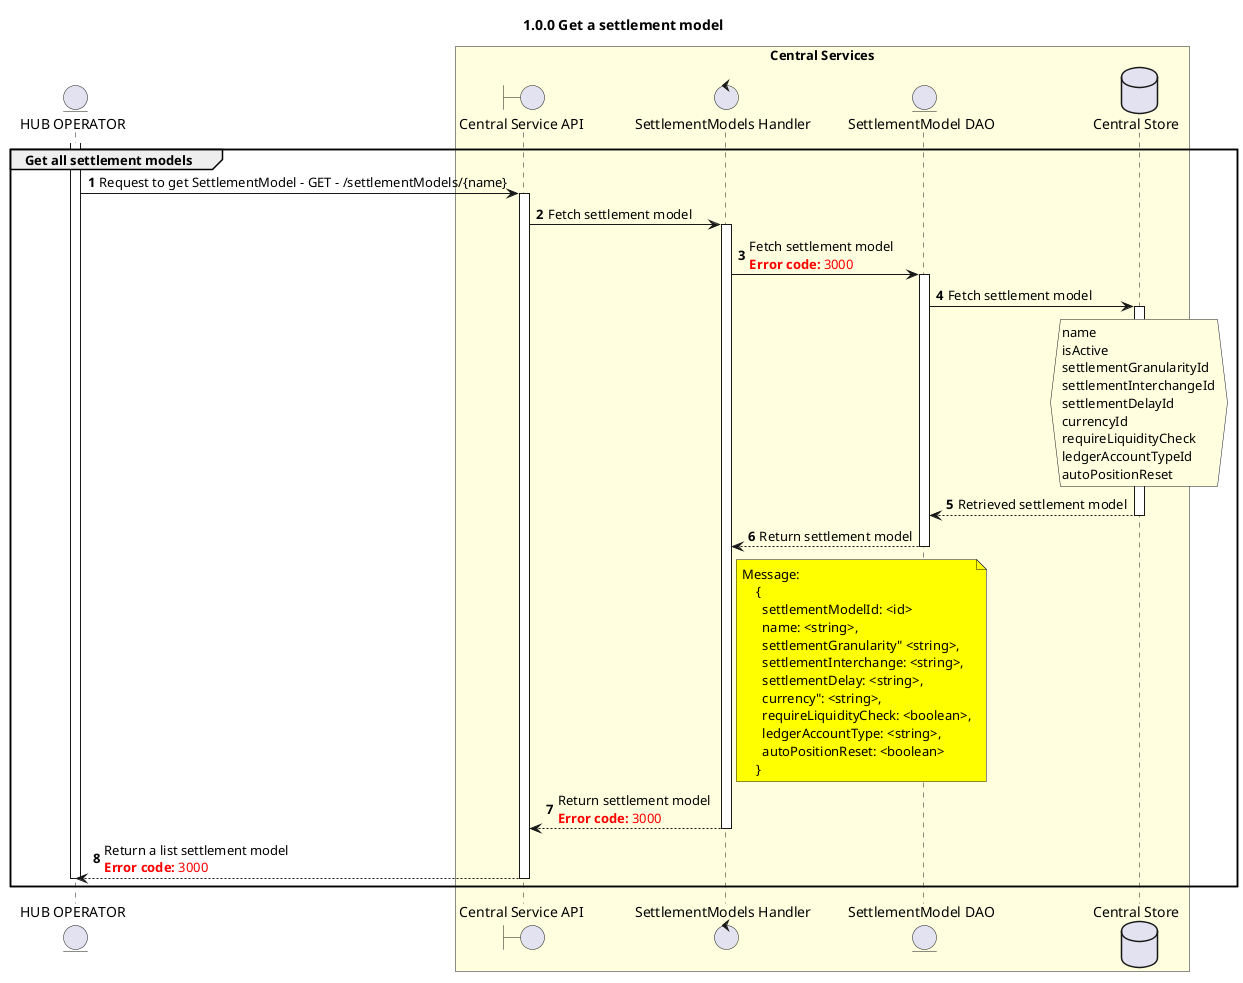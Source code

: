 /'*****
 License
 --------------
 Copyright © 2017 Bill & Melinda Gates Foundation
 The Mojaloop files are made available by the Bill & Melinda Gates Foundation under the Apache License, Version 2.0 (the "License") and you may not use these files except in compliance with the License. You may obtain a copy of the License at
 http://www.apache.org/licenses/LICENSE-2.0
 Unless required by applicable law or agreed to in writing, the Mojaloop files are distributed on an "AS IS" BASIS, WITHOUT WARRANTIES OR CONDITIONS OF ANY KIND, either express or implied. See the License for the specific language governing permissions and limitations under the License.
 Contributors
 --------------
 This is the official list of the Mojaloop project contributors for this file.
 Names of the original copyright holders (individuals or organizations)
 should be listed with a '*' in the first column. People who have
 contributed from an organization can be listed under the organization
 that actually holds the copyright for their contributions (see the
 Gates Foundation organization for an example). Those individuals should have
 their names indented and be marked with a '-'. Email address can be added
 optionally within square brackets <email>.
 * Gates Foundation
 - Name Surname <name.surname@gatesfoundation.com>

 * Lazola Lucas <lazola.lucas@modusbox.com>
 --------------
 ******'/

@startuml
' declate title
title 1.0.0 Get a settlement model

autonumber


' Actor Keys:
' boundary - APIs/Interfaces, etc
' collections - Kafka Topics
' control - Kafka Consumers
' entity - Database Access Objects
' database - Database Persistance Store

' declare actors
entity "HUB OPERATOR" as OPERATOR
boundary "Central Service API" as CSAPI
control "SettlementModels Handler" as SETTLEMENTMODELS_HANDLER
entity "Central Service API" as CSAPI
entity "SettlementModel DAO" as SETTLEMENTMODELS_DAO
database "Central Store" as DB

box "Central Services" #LightYellow
participant CSAPI
participant SETTLEMENTMODELS_HANDLER
participant SETTLEMENTMODELS_DAO
participant DB
end box

' start flow

activate OPERATOR
group Get all settlement models
    OPERATOR -> CSAPI: Request to get SettlementModel - GET - /settlementModels/{name}

    activate CSAPI
    CSAPI -> SETTLEMENTMODELS_HANDLER: Fetch settlement model
    activate SETTLEMENTMODELS_HANDLER
        SETTLEMENTMODELS_HANDLER ->SETTLEMENTMODELS_DAO: Fetch settlement model \n<color #FF0000><b>Error code:</b> 3000</color>
        activate SETTLEMENTMODELS_DAO
        SETTLEMENTMODELS_DAO ->DB: Fetch settlement model

        activate DB
        hnote over DB #lightyellow
                name
                isActive
                settlementGranularityId
                settlementInterchangeId
                settlementDelayId
                currencyId
                requireLiquidityCheck
                ledgerAccountTypeId
                autoPositionReset
        end note
        DB --> SETTLEMENTMODELS_DAO: Retrieved settlement model
        deactivate DB
        SETTLEMENTMODELS_DAO -->SETTLEMENTMODELS_HANDLER: Return settlement model
        deactivate SETTLEMENTMODELS_DAO
        note right of SETTLEMENTMODELS_HANDLER #yellow
                Message:
                    {
                      settlementModelId: <id>
                      name: <string>,
                      settlementGranularity" <string>,
                      settlementInterchange: <string>,
                      settlementDelay: <string>,
                      currency": <string>,
                      requireLiquidityCheck: <boolean>,
                      ledgerAccountType: <string>,
                      autoPositionReset: <boolean>
                    }
        end note
        SETTLEMENTMODELS_HANDLER -->CSAPI: Return settlement model \n<color #FF0000><b>Error code:</b> 3000</color>
        deactivate SETTLEMENTMODELS_HANDLER
        CSAPI -->OPERATOR: Return a list settlement model \n<color #FF0000><b>Error code:</b> 3000</color>

    deactivate CSAPI
    deactivate OPERATOR
end

@enduml
